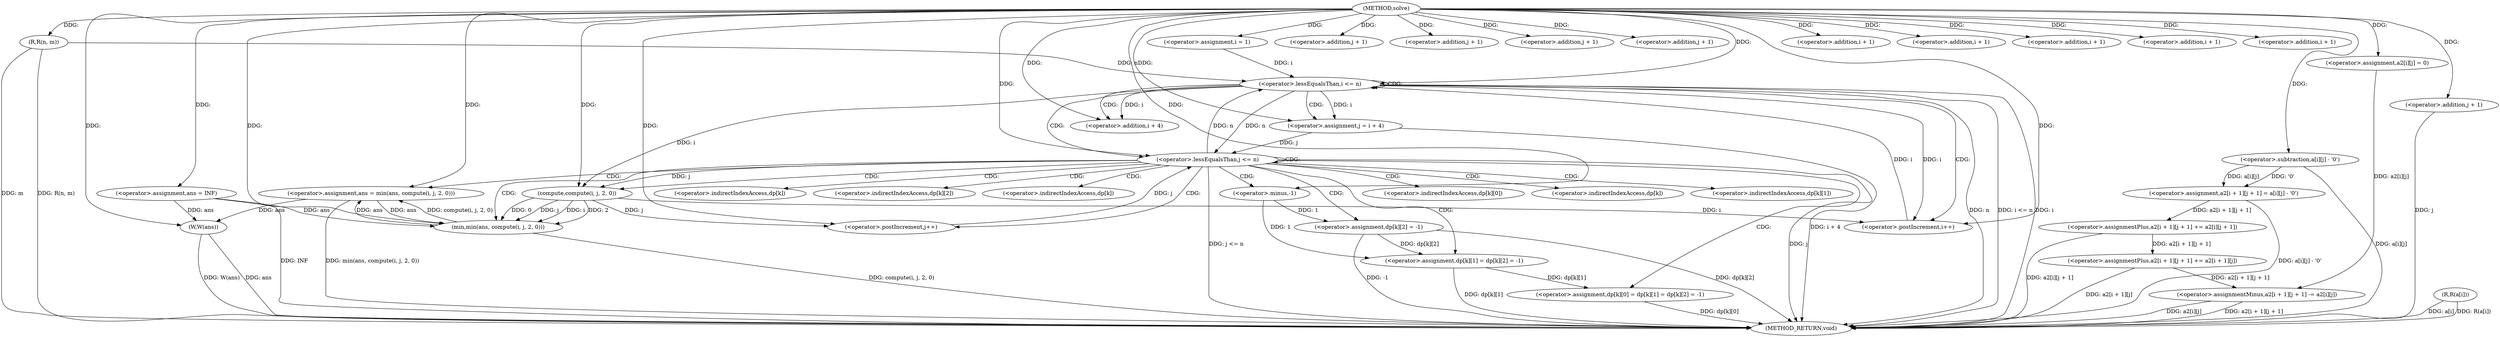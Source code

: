 digraph "solve" {  
"1000532" [label = "(METHOD,solve)" ]
"1000675" [label = "(METHOD_RETURN,void)" ]
"1000534" [label = "(R,R(n, m))" ]
"1000537" [label = "(<operator>.assignment,a2[i][j] = 0)" ]
"1000617" [label = "(<operator>.assignment,ans = INF)" ]
"1000673" [label = "(W,W(ans))" ]
"1000545" [label = "(R,R(a[i]))" ]
"1000622" [label = "(<operator>.assignment,i = 1)" ]
"1000625" [label = "(<operator>.lessEqualsThan,i <= n)" ]
"1000628" [label = "(<operator>.postIncrement,i++)" ]
"1000550" [label = "(<operator>.assignment,a2[i + 1][j + 1] = a[i][j] - '0')" ]
"1000567" [label = "(<operator>.assignmentPlus,a2[i + 1][j + 1] += a2[i][j + 1])" ]
"1000584" [label = "(<operator>.assignmentPlus,a2[i + 1][j + 1] += a2[i + 1][j])" ]
"1000601" [label = "(<operator>.assignmentMinus,a2[i + 1][j + 1] -= a2[i][j])" ]
"1000633" [label = "(<operator>.assignment,j = i + 4)" ]
"1000638" [label = "(<operator>.lessEqualsThan,j <= n)" ]
"1000641" [label = "(<operator>.postIncrement,j++)" ]
"1000560" [label = "(<operator>.subtraction,a[i][j] - '0')" ]
"1000644" [label = "(<operator>.assignment,dp[k][0] = dp[k][1] = dp[k][2] = -1)" ]
"1000664" [label = "(<operator>.assignment,ans = min(ans, compute(i, j, 2, 0)))" ]
"1000557" [label = "(<operator>.addition,j + 1)" ]
"1000574" [label = "(<operator>.addition,j + 1)" ]
"1000581" [label = "(<operator>.addition,j + 1)" ]
"1000591" [label = "(<operator>.addition,j + 1)" ]
"1000608" [label = "(<operator>.addition,j + 1)" ]
"1000635" [label = "(<operator>.addition,i + 4)" ]
"1000554" [label = "(<operator>.addition,i + 1)" ]
"1000571" [label = "(<operator>.addition,i + 1)" ]
"1000588" [label = "(<operator>.addition,i + 1)" ]
"1000597" [label = "(<operator>.addition,i + 1)" ]
"1000605" [label = "(<operator>.addition,i + 1)" ]
"1000650" [label = "(<operator>.assignment,dp[k][1] = dp[k][2] = -1)" ]
"1000666" [label = "(min,min(ans, compute(i, j, 2, 0)))" ]
"1000656" [label = "(<operator>.assignment,dp[k][2] = -1)" ]
"1000668" [label = "(compute,compute(i, j, 2, 0))" ]
"1000662" [label = "(<operator>.minus,-1)" ]
"1000645" [label = "(<operator>.indirectIndexAccess,dp[k][0])" ]
"1000646" [label = "(<operator>.indirectIndexAccess,dp[k])" ]
"1000651" [label = "(<operator>.indirectIndexAccess,dp[k][1])" ]
"1000652" [label = "(<operator>.indirectIndexAccess,dp[k])" ]
"1000657" [label = "(<operator>.indirectIndexAccess,dp[k][2])" ]
"1000658" [label = "(<operator>.indirectIndexAccess,dp[k])" ]
  "1000534" -> "1000675"  [ label = "DDG: R(n, m)"] 
  "1000545" -> "1000675"  [ label = "DDG: a[i]"] 
  "1000545" -> "1000675"  [ label = "DDG: R(a[i])"] 
  "1000560" -> "1000675"  [ label = "DDG: a[i][j]"] 
  "1000550" -> "1000675"  [ label = "DDG: a[i][j] - '0'"] 
  "1000567" -> "1000675"  [ label = "DDG: a2[i][j + 1]"] 
  "1000584" -> "1000675"  [ label = "DDG: a2[i + 1][j]"] 
  "1000608" -> "1000675"  [ label = "DDG: j"] 
  "1000601" -> "1000675"  [ label = "DDG: a2[i + 1][j + 1]"] 
  "1000601" -> "1000675"  [ label = "DDG: a2[i][j]"] 
  "1000625" -> "1000675"  [ label = "DDG: i"] 
  "1000625" -> "1000675"  [ label = "DDG: n"] 
  "1000625" -> "1000675"  [ label = "DDG: i <= n"] 
  "1000673" -> "1000675"  [ label = "DDG: ans"] 
  "1000673" -> "1000675"  [ label = "DDG: W(ans)"] 
  "1000633" -> "1000675"  [ label = "DDG: i + 4"] 
  "1000638" -> "1000675"  [ label = "DDG: j"] 
  "1000638" -> "1000675"  [ label = "DDG: j <= n"] 
  "1000644" -> "1000675"  [ label = "DDG: dp[k][0]"] 
  "1000650" -> "1000675"  [ label = "DDG: dp[k][1]"] 
  "1000656" -> "1000675"  [ label = "DDG: dp[k][2]"] 
  "1000656" -> "1000675"  [ label = "DDG: -1"] 
  "1000666" -> "1000675"  [ label = "DDG: compute(i, j, 2, 0)"] 
  "1000664" -> "1000675"  [ label = "DDG: min(ans, compute(i, j, 2, 0))"] 
  "1000617" -> "1000675"  [ label = "DDG: INF"] 
  "1000534" -> "1000675"  [ label = "DDG: m"] 
  "1000532" -> "1000537"  [ label = "DDG: "] 
  "1000532" -> "1000617"  [ label = "DDG: "] 
  "1000532" -> "1000534"  [ label = "DDG: "] 
  "1000532" -> "1000622"  [ label = "DDG: "] 
  "1000617" -> "1000673"  [ label = "DDG: ans"] 
  "1000664" -> "1000673"  [ label = "DDG: ans"] 
  "1000532" -> "1000673"  [ label = "DDG: "] 
  "1000560" -> "1000550"  [ label = "DDG: '0'"] 
  "1000560" -> "1000550"  [ label = "DDG: a[i][j]"] 
  "1000537" -> "1000601"  [ label = "DDG: a2[i][j]"] 
  "1000622" -> "1000625"  [ label = "DDG: i"] 
  "1000628" -> "1000625"  [ label = "DDG: i"] 
  "1000532" -> "1000625"  [ label = "DDG: "] 
  "1000534" -> "1000625"  [ label = "DDG: n"] 
  "1000638" -> "1000625"  [ label = "DDG: n"] 
  "1000668" -> "1000628"  [ label = "DDG: i"] 
  "1000532" -> "1000628"  [ label = "DDG: "] 
  "1000625" -> "1000628"  [ label = "DDG: i"] 
  "1000550" -> "1000567"  [ label = "DDG: a2[i + 1][j + 1]"] 
  "1000567" -> "1000584"  [ label = "DDG: a2[i + 1][j + 1]"] 
  "1000584" -> "1000601"  [ label = "DDG: a2[i + 1][j + 1]"] 
  "1000625" -> "1000633"  [ label = "DDG: i"] 
  "1000532" -> "1000633"  [ label = "DDG: "] 
  "1000532" -> "1000560"  [ label = "DDG: "] 
  "1000633" -> "1000638"  [ label = "DDG: j"] 
  "1000641" -> "1000638"  [ label = "DDG: j"] 
  "1000532" -> "1000638"  [ label = "DDG: "] 
  "1000625" -> "1000638"  [ label = "DDG: n"] 
  "1000668" -> "1000641"  [ label = "DDG: j"] 
  "1000532" -> "1000641"  [ label = "DDG: "] 
  "1000666" -> "1000664"  [ label = "DDG: compute(i, j, 2, 0)"] 
  "1000666" -> "1000664"  [ label = "DDG: ans"] 
  "1000532" -> "1000557"  [ label = "DDG: "] 
  "1000532" -> "1000574"  [ label = "DDG: "] 
  "1000532" -> "1000581"  [ label = "DDG: "] 
  "1000532" -> "1000591"  [ label = "DDG: "] 
  "1000532" -> "1000608"  [ label = "DDG: "] 
  "1000625" -> "1000635"  [ label = "DDG: i"] 
  "1000532" -> "1000635"  [ label = "DDG: "] 
  "1000650" -> "1000644"  [ label = "DDG: dp[k][1]"] 
  "1000532" -> "1000664"  [ label = "DDG: "] 
  "1000532" -> "1000554"  [ label = "DDG: "] 
  "1000532" -> "1000571"  [ label = "DDG: "] 
  "1000532" -> "1000588"  [ label = "DDG: "] 
  "1000532" -> "1000597"  [ label = "DDG: "] 
  "1000532" -> "1000605"  [ label = "DDG: "] 
  "1000656" -> "1000650"  [ label = "DDG: dp[k][2]"] 
  "1000662" -> "1000650"  [ label = "DDG: 1"] 
  "1000617" -> "1000666"  [ label = "DDG: ans"] 
  "1000664" -> "1000666"  [ label = "DDG: ans"] 
  "1000532" -> "1000666"  [ label = "DDG: "] 
  "1000668" -> "1000666"  [ label = "DDG: 0"] 
  "1000668" -> "1000666"  [ label = "DDG: j"] 
  "1000668" -> "1000666"  [ label = "DDG: i"] 
  "1000668" -> "1000666"  [ label = "DDG: 2"] 
  "1000662" -> "1000656"  [ label = "DDG: 1"] 
  "1000532" -> "1000668"  [ label = "DDG: "] 
  "1000625" -> "1000668"  [ label = "DDG: i"] 
  "1000638" -> "1000668"  [ label = "DDG: j"] 
  "1000532" -> "1000662"  [ label = "DDG: "] 
  "1000625" -> "1000633"  [ label = "CDG: "] 
  "1000625" -> "1000625"  [ label = "CDG: "] 
  "1000625" -> "1000628"  [ label = "CDG: "] 
  "1000625" -> "1000635"  [ label = "CDG: "] 
  "1000625" -> "1000638"  [ label = "CDG: "] 
  "1000638" -> "1000666"  [ label = "CDG: "] 
  "1000638" -> "1000656"  [ label = "CDG: "] 
  "1000638" -> "1000657"  [ label = "CDG: "] 
  "1000638" -> "1000645"  [ label = "CDG: "] 
  "1000638" -> "1000644"  [ label = "CDG: "] 
  "1000638" -> "1000646"  [ label = "CDG: "] 
  "1000638" -> "1000664"  [ label = "CDG: "] 
  "1000638" -> "1000668"  [ label = "CDG: "] 
  "1000638" -> "1000650"  [ label = "CDG: "] 
  "1000638" -> "1000652"  [ label = "CDG: "] 
  "1000638" -> "1000641"  [ label = "CDG: "] 
  "1000638" -> "1000638"  [ label = "CDG: "] 
  "1000638" -> "1000658"  [ label = "CDG: "] 
  "1000638" -> "1000651"  [ label = "CDG: "] 
  "1000638" -> "1000662"  [ label = "CDG: "] 
}
